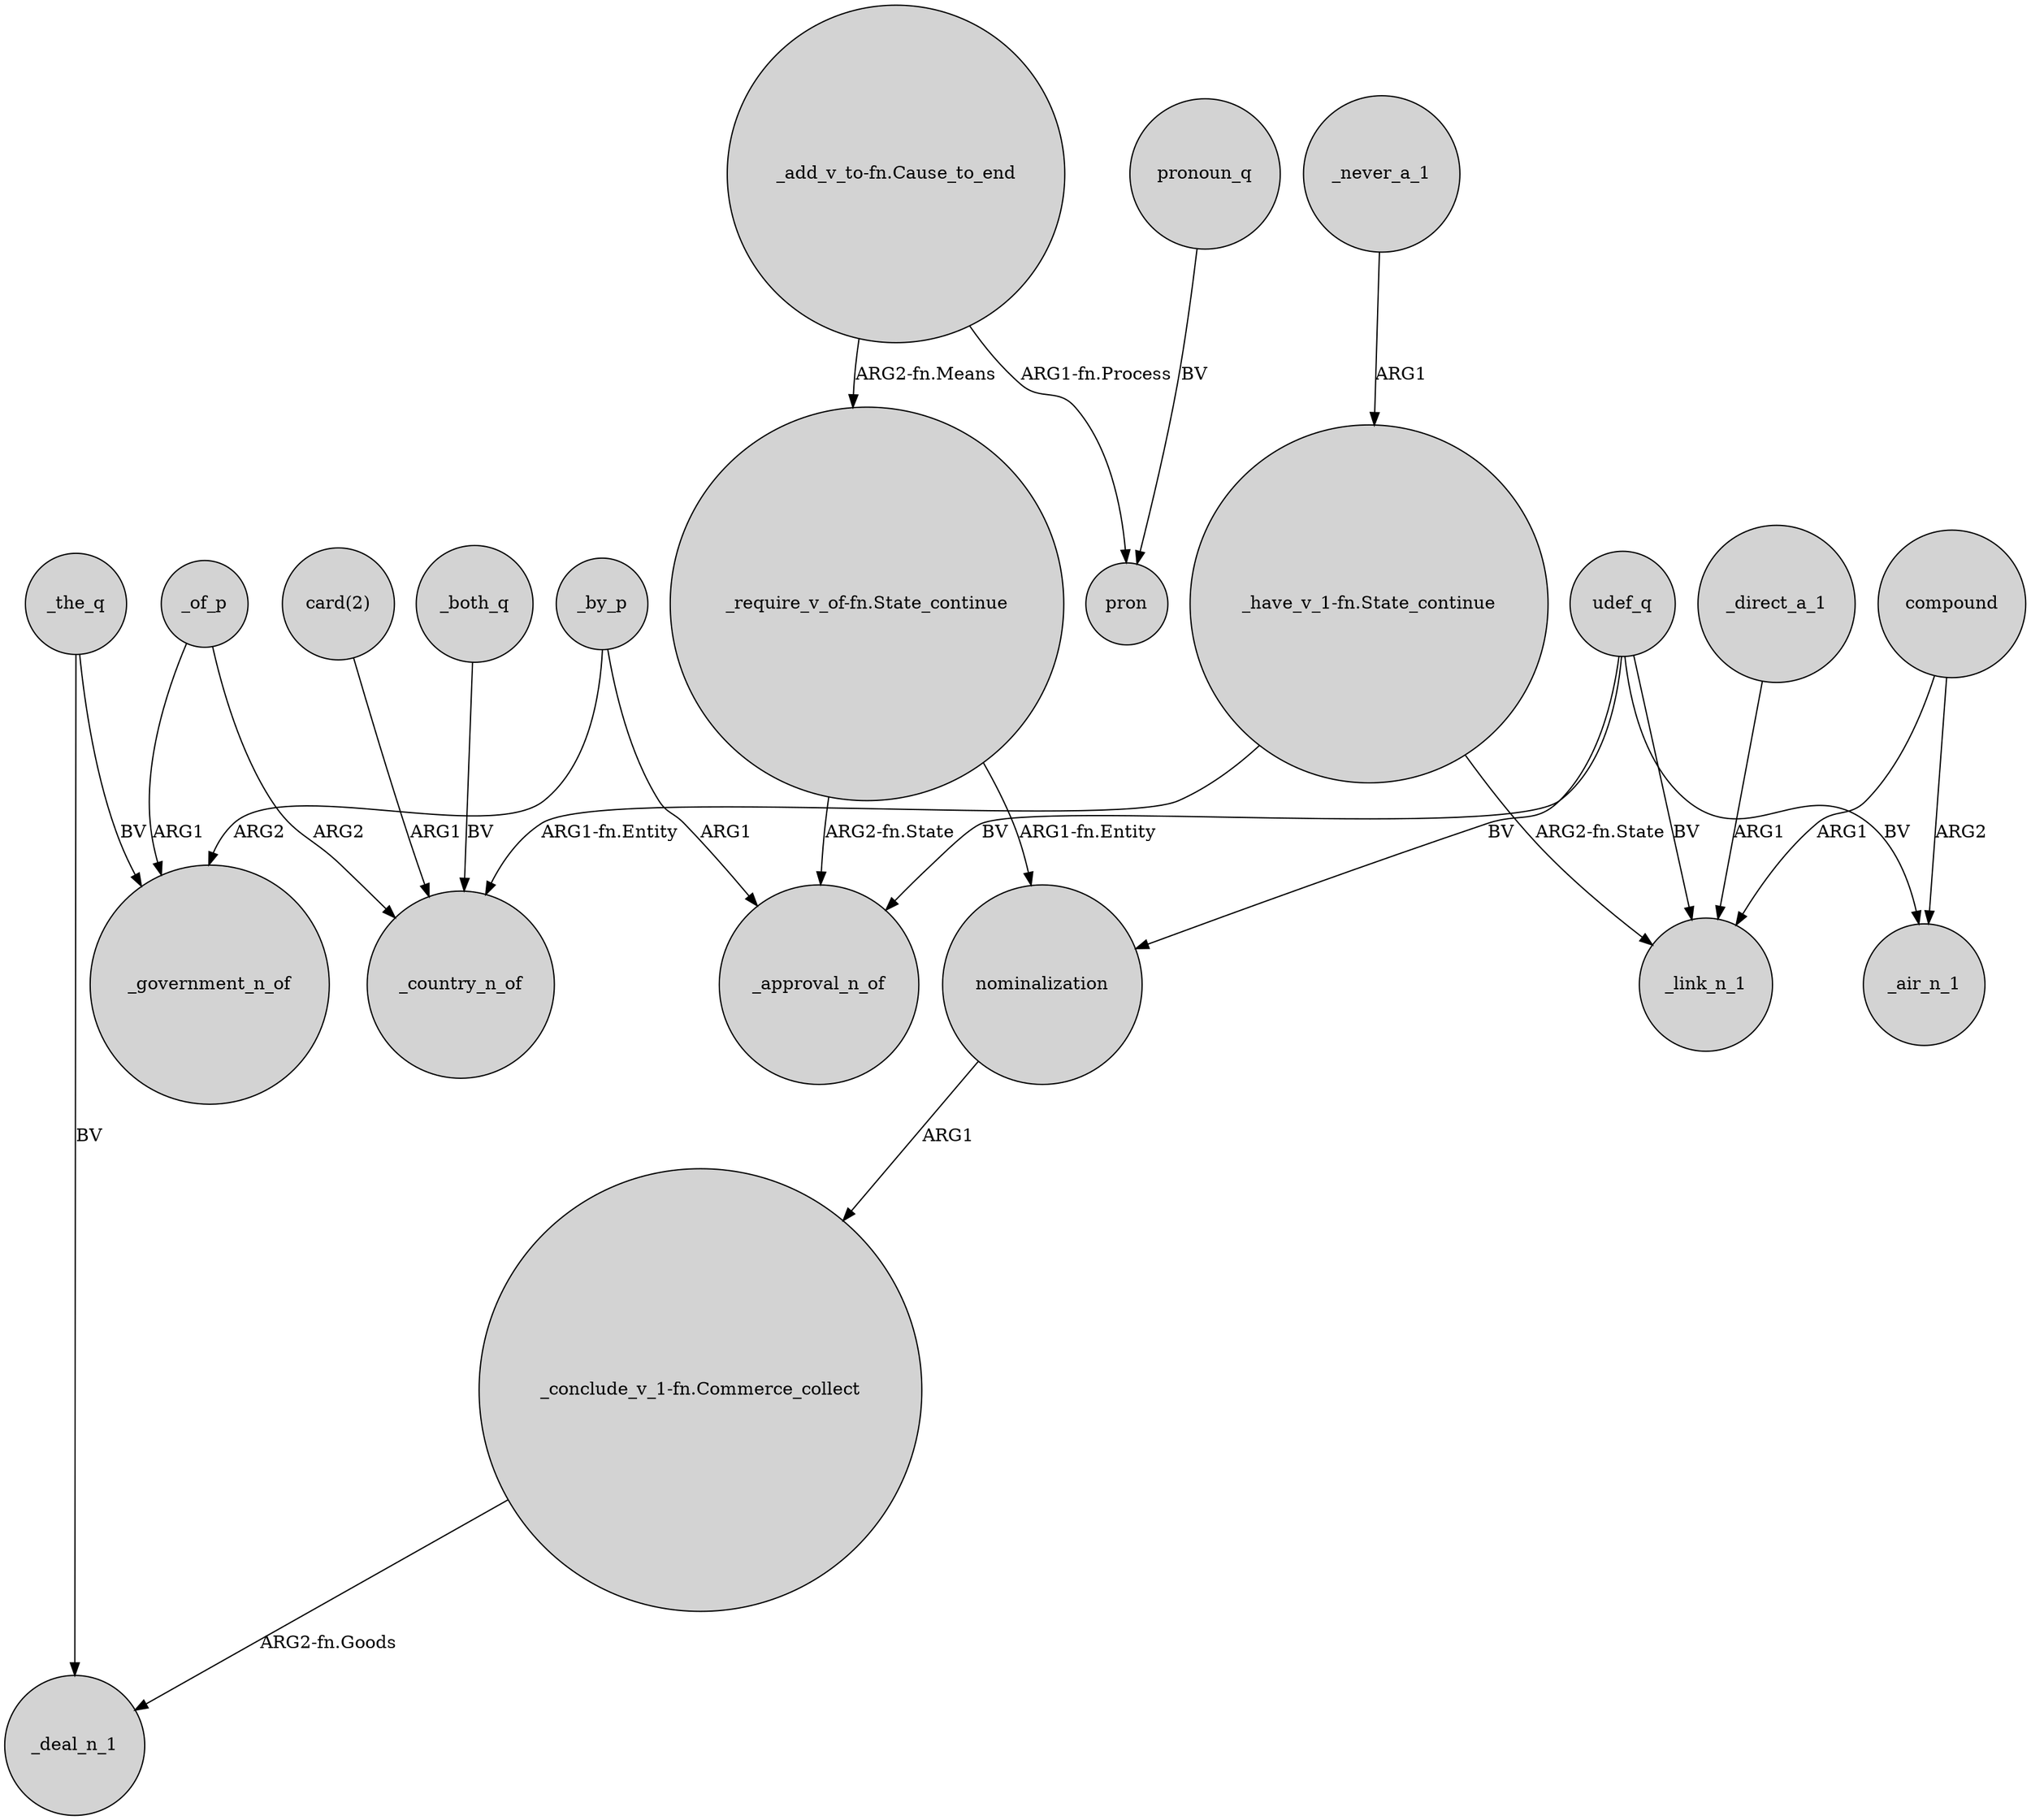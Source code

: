 digraph {
	node [shape=circle style=filled]
	"_require_v_of-fn.State_continue" -> nominalization [label="ARG1-fn.Entity"]
	_of_p -> _government_n_of [label=ARG1]
	_the_q -> _deal_n_1 [label=BV]
	udef_q -> _approval_n_of [label=BV]
	"card(2)" -> _country_n_of [label=ARG1]
	"_add_v_to-fn.Cause_to_end" -> "_require_v_of-fn.State_continue" [label="ARG2-fn.Means"]
	compound -> _air_n_1 [label=ARG2]
	nominalization -> "_conclude_v_1-fn.Commerce_collect" [label=ARG1]
	_of_p -> _country_n_of [label=ARG2]
	udef_q -> _air_n_1 [label=BV]
	udef_q -> nominalization [label=BV]
	"_conclude_v_1-fn.Commerce_collect" -> _deal_n_1 [label="ARG2-fn.Goods"]
	_by_p -> _government_n_of [label=ARG2]
	_by_p -> _approval_n_of [label=ARG1]
	_both_q -> _country_n_of [label=BV]
	pronoun_q -> pron [label=BV]
	udef_q -> _link_n_1 [label=BV]
	"_require_v_of-fn.State_continue" -> _approval_n_of [label="ARG2-fn.State"]
	"_have_v_1-fn.State_continue" -> _link_n_1 [label="ARG2-fn.State"]
	_the_q -> _government_n_of [label=BV]
	compound -> _link_n_1 [label=ARG1]
	"_have_v_1-fn.State_continue" -> _country_n_of [label="ARG1-fn.Entity"]
	_direct_a_1 -> _link_n_1 [label=ARG1]
	_never_a_1 -> "_have_v_1-fn.State_continue" [label=ARG1]
	"_add_v_to-fn.Cause_to_end" -> pron [label="ARG1-fn.Process"]
}
